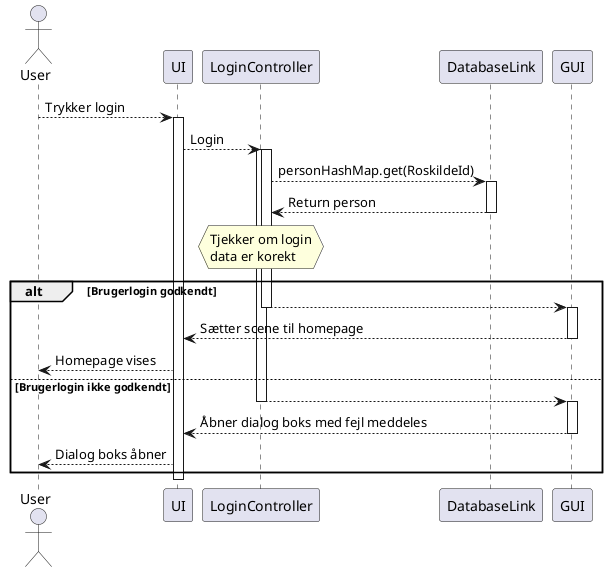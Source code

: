 @startuml
'https://plantuml.com/sequence-diagram




actor User as user
participant UI
participant LoginController
participant DatabaseLink
participant GUI


user --> UI : Trykker login
activate UI



UI --> LoginController : Login
activate LoginController
activate LoginController

LoginController --> DatabaseLink : personHashMap.get(RoskildeId)
activate DatabaseLink
DatabaseLink --> LoginController :  Return person
deactivate  DatabaseLink

hnote over LoginController : Tjekker om login\ndata er korekt

alt Brugerlogin godkendt

    LoginController --> GUI
    deactivate LoginController
    activate GUI
    GUI --> UI : Sætter scene til homepage

    deactivate GUI
     UI --> user : Homepage vises
else Brugerlogin ikke godkendt
    LoginController --> GUI
    deactivate LoginController
    activate GUI
    GUI --> UI : Åbner dialog boks med fejl meddeles
    deactivate GUI
    UI --> user : Dialog boks åbner
end

deactivate UI






@enduml